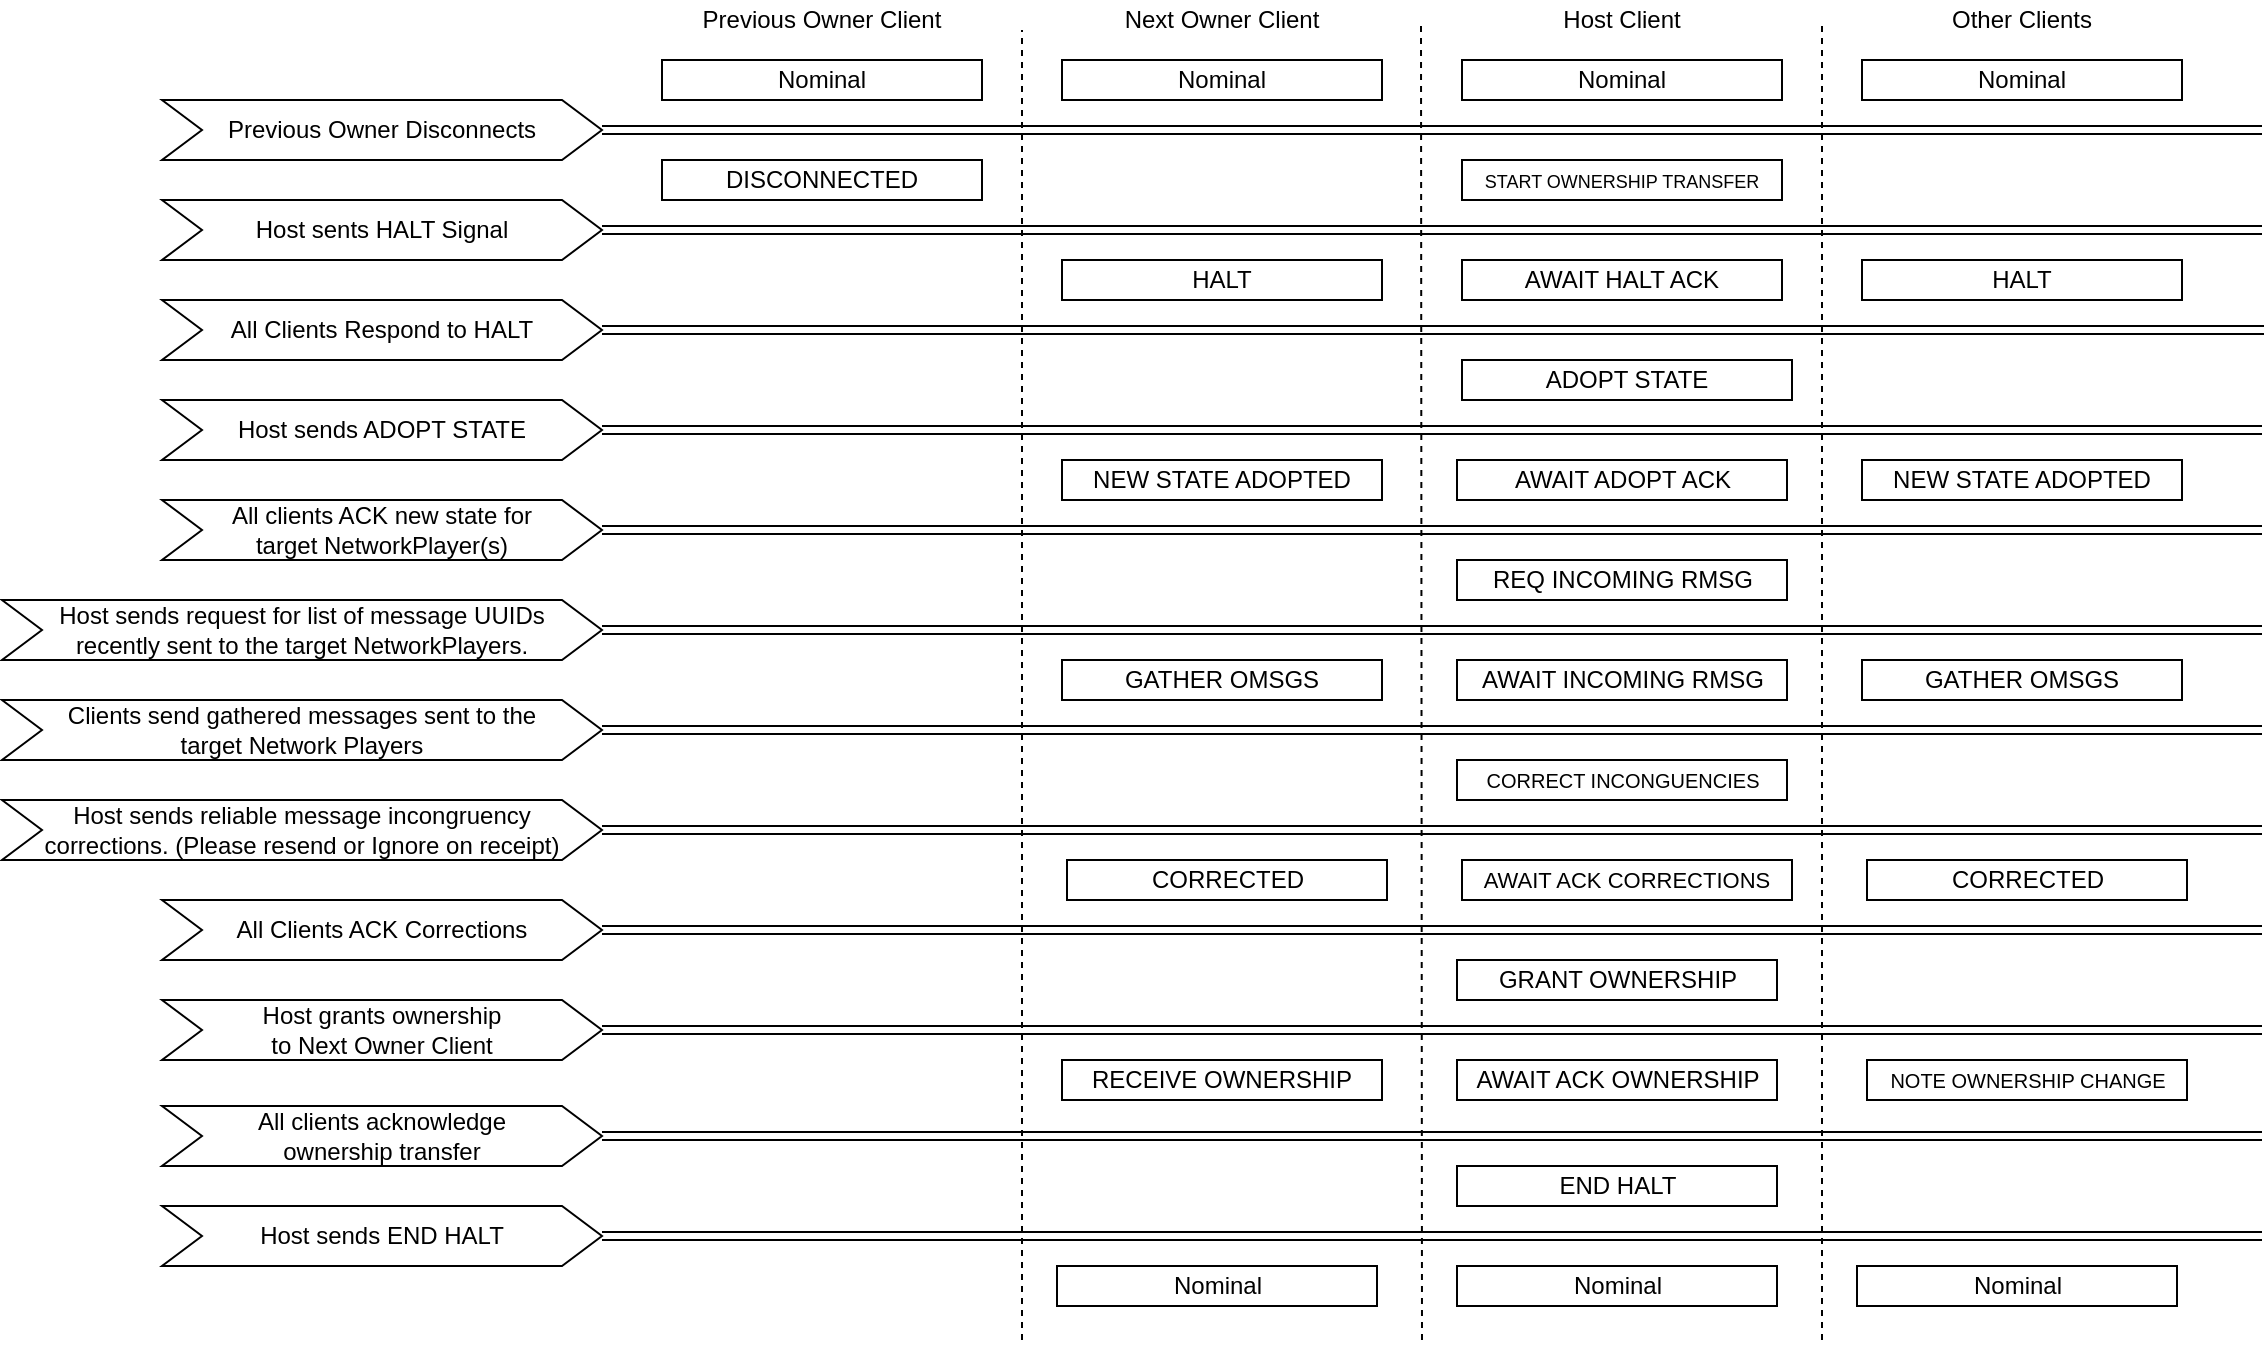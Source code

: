 <mxfile version="12.2.2" type="device" pages="1"><diagram id="dx9t5BKzMQxA7NdsAZn4" name="Page-1"><mxGraphModel dx="1953" dy="756" grid="1" gridSize="10" guides="1" tooltips="1" connect="1" arrows="1" fold="1" page="1" pageScale="1" pageWidth="850" pageHeight="1100" math="0" shadow="0"><root><mxCell id="0"/><mxCell id="1" parent="0"/><mxCell id="hsrSLGRtc2WSHfjiW-9z-3" value="" style="endArrow=none;dashed=1;html=1;" edge="1" parent="1"><mxGeometry width="50" height="50" relative="1" as="geometry"><mxPoint x="200" y="680" as="sourcePoint"/><mxPoint x="200" y="25" as="targetPoint"/></mxGeometry></mxCell><mxCell id="hsrSLGRtc2WSHfjiW-9z-11" value="" style="endArrow=none;dashed=1;html=1;" edge="1" parent="1"><mxGeometry width="50" height="50" relative="1" as="geometry"><mxPoint x="400" y="680" as="sourcePoint"/><mxPoint x="399.5" y="20" as="targetPoint"/></mxGeometry></mxCell><mxCell id="hsrSLGRtc2WSHfjiW-9z-12" value="Previous Owner Client" style="text;html=1;strokeColor=none;fillColor=none;align=center;verticalAlign=middle;whiteSpace=wrap;rounded=0;" vertex="1" parent="1"><mxGeometry y="10" width="200" height="20" as="geometry"/></mxCell><mxCell id="hsrSLGRtc2WSHfjiW-9z-13" value="Nominal" style="rounded=1;whiteSpace=wrap;html=1;arcSize=0;" vertex="1" parent="1"><mxGeometry x="20" y="40" width="160" height="20" as="geometry"/></mxCell><mxCell id="hsrSLGRtc2WSHfjiW-9z-14" value="Other Clients" style="text;html=1;strokeColor=none;fillColor=none;align=center;verticalAlign=middle;whiteSpace=wrap;rounded=0;" vertex="1" parent="1"><mxGeometry x="620" y="10" width="160" height="20" as="geometry"/></mxCell><mxCell id="hsrSLGRtc2WSHfjiW-9z-18" style="edgeStyle=orthogonalEdgeStyle;rounded=0;orthogonalLoop=1;jettySize=auto;html=1;exitX=1;exitY=0.5;exitDx=0;exitDy=0;shape=link;" edge="1" parent="1" source="hsrSLGRtc2WSHfjiW-9z-17"><mxGeometry relative="1" as="geometry"><mxPoint x="820" y="75" as="targetPoint"/></mxGeometry></mxCell><mxCell id="hsrSLGRtc2WSHfjiW-9z-17" value="Previous Owner Disconnects" style="shape=step;perimeter=stepPerimeter;whiteSpace=wrap;html=1;fixedSize=1;" vertex="1" parent="1"><mxGeometry x="-230" y="60" width="220" height="30" as="geometry"/></mxCell><mxCell id="hsrSLGRtc2WSHfjiW-9z-20" style="edgeStyle=orthogonalEdgeStyle;rounded=0;orthogonalLoop=1;jettySize=auto;html=1;exitX=1;exitY=0.5;exitDx=0;exitDy=0;shape=link;" edge="1" parent="1" source="hsrSLGRtc2WSHfjiW-9z-21"><mxGeometry relative="1" as="geometry"><mxPoint x="820" y="125" as="targetPoint"/></mxGeometry></mxCell><mxCell id="hsrSLGRtc2WSHfjiW-9z-21" value="Host sents HALT Signal" style="shape=step;perimeter=stepPerimeter;whiteSpace=wrap;html=1;fixedSize=1;" vertex="1" parent="1"><mxGeometry x="-230" y="110" width="220" height="30" as="geometry"/></mxCell><mxCell id="hsrSLGRtc2WSHfjiW-9z-24" style="edgeStyle=orthogonalEdgeStyle;rounded=0;orthogonalLoop=1;jettySize=auto;html=1;exitX=1;exitY=0.5;exitDx=0;exitDy=0;shape=link;" edge="1" parent="1" source="hsrSLGRtc2WSHfjiW-9z-25"><mxGeometry relative="1" as="geometry"><mxPoint x="821" y="175" as="targetPoint"/></mxGeometry></mxCell><mxCell id="hsrSLGRtc2WSHfjiW-9z-25" value="All Clients Respond to HALT" style="shape=step;perimeter=stepPerimeter;whiteSpace=wrap;html=1;fixedSize=1;" vertex="1" parent="1"><mxGeometry x="-230" y="160" width="220" height="30" as="geometry"/></mxCell><mxCell id="hsrSLGRtc2WSHfjiW-9z-26" style="edgeStyle=orthogonalEdgeStyle;rounded=0;orthogonalLoop=1;jettySize=auto;html=1;exitX=1;exitY=0.5;exitDx=0;exitDy=0;shape=link;" edge="1" parent="1" source="hsrSLGRtc2WSHfjiW-9z-27"><mxGeometry relative="1" as="geometry"><mxPoint x="820" y="225" as="targetPoint"/></mxGeometry></mxCell><mxCell id="hsrSLGRtc2WSHfjiW-9z-27" value="Host sends ADOPT STATE" style="shape=step;perimeter=stepPerimeter;whiteSpace=wrap;html=1;fixedSize=1;" vertex="1" parent="1"><mxGeometry x="-230" y="210" width="220" height="30" as="geometry"/></mxCell><mxCell id="hsrSLGRtc2WSHfjiW-9z-31" style="edgeStyle=orthogonalEdgeStyle;rounded=0;orthogonalLoop=1;jettySize=auto;html=1;exitX=1;exitY=0.5;exitDx=0;exitDy=0;shape=link;" edge="1" parent="1" source="hsrSLGRtc2WSHfjiW-9z-32"><mxGeometry relative="1" as="geometry"><mxPoint x="820.0" y="275.0" as="targetPoint"/></mxGeometry></mxCell><mxCell id="hsrSLGRtc2WSHfjiW-9z-32" value="All clients ACK new state for&lt;br&gt;target NetworkPlayer(s)" style="shape=step;perimeter=stepPerimeter;whiteSpace=wrap;html=1;fixedSize=1;" vertex="1" parent="1"><mxGeometry x="-230" y="260" width="220" height="30" as="geometry"/></mxCell><mxCell id="hsrSLGRtc2WSHfjiW-9z-40" style="edgeStyle=orthogonalEdgeStyle;rounded=0;orthogonalLoop=1;jettySize=auto;html=1;exitX=1;exitY=0.5;exitDx=0;exitDy=0;shape=link;" edge="1" parent="1" source="hsrSLGRtc2WSHfjiW-9z-41"><mxGeometry relative="1" as="geometry"><mxPoint x="820.0" y="325" as="targetPoint"/></mxGeometry></mxCell><mxCell id="hsrSLGRtc2WSHfjiW-9z-41" value="Host sends request for list of message UUIDs&lt;br&gt;recently sent to the target NetworkPlayers." style="shape=step;perimeter=stepPerimeter;whiteSpace=wrap;html=1;fixedSize=1;" vertex="1" parent="1"><mxGeometry x="-310" y="310" width="300" height="30" as="geometry"/></mxCell><mxCell id="hsrSLGRtc2WSHfjiW-9z-47" value="" style="endArrow=none;dashed=1;html=1;" edge="1" parent="1"><mxGeometry width="50" height="50" relative="1" as="geometry"><mxPoint x="600" y="680" as="sourcePoint"/><mxPoint x="600" y="20.0" as="targetPoint"/></mxGeometry></mxCell><mxCell id="hsrSLGRtc2WSHfjiW-9z-48" value="Next Owner Client" style="text;html=1;strokeColor=none;fillColor=none;align=center;verticalAlign=middle;whiteSpace=wrap;rounded=0;" vertex="1" parent="1"><mxGeometry x="200" y="10" width="200" height="20" as="geometry"/></mxCell><mxCell id="hsrSLGRtc2WSHfjiW-9z-49" value="Host Client" style="text;html=1;strokeColor=none;fillColor=none;align=center;verticalAlign=middle;whiteSpace=wrap;rounded=0;" vertex="1" parent="1"><mxGeometry x="400" y="10" width="200" height="20" as="geometry"/></mxCell><mxCell id="hsrSLGRtc2WSHfjiW-9z-53" value="Nominal" style="rounded=1;whiteSpace=wrap;html=1;arcSize=0;" vertex="1" parent="1"><mxGeometry x="220" y="40" width="160" height="20" as="geometry"/></mxCell><mxCell id="hsrSLGRtc2WSHfjiW-9z-54" value="Nominal" style="rounded=1;whiteSpace=wrap;html=1;arcSize=0;" vertex="1" parent="1"><mxGeometry x="420" y="40" width="160" height="20" as="geometry"/></mxCell><mxCell id="hsrSLGRtc2WSHfjiW-9z-55" value="Nominal" style="rounded=1;whiteSpace=wrap;html=1;arcSize=0;" vertex="1" parent="1"><mxGeometry x="620" y="40" width="160" height="20" as="geometry"/></mxCell><mxCell id="hsrSLGRtc2WSHfjiW-9z-56" value="DISCONNECTED" style="rounded=1;whiteSpace=wrap;html=1;arcSize=0;" vertex="1" parent="1"><mxGeometry x="20" y="90" width="160" height="20" as="geometry"/></mxCell><mxCell id="hsrSLGRtc2WSHfjiW-9z-57" value="&lt;font style=&quot;font-size: 9px&quot;&gt;START OWNERSHIP TRANSFER&lt;/font&gt;" style="rounded=1;whiteSpace=wrap;html=1;arcSize=0;" vertex="1" parent="1"><mxGeometry x="420" y="90" width="160" height="20" as="geometry"/></mxCell><mxCell id="hsrSLGRtc2WSHfjiW-9z-58" value="HALT" style="rounded=1;whiteSpace=wrap;html=1;arcSize=0;" vertex="1" parent="1"><mxGeometry x="220" y="140" width="160" height="20" as="geometry"/></mxCell><mxCell id="hsrSLGRtc2WSHfjiW-9z-59" value="HALT" style="rounded=1;whiteSpace=wrap;html=1;arcSize=0;" vertex="1" parent="1"><mxGeometry x="620" y="140" width="160" height="20" as="geometry"/></mxCell><mxCell id="hsrSLGRtc2WSHfjiW-9z-60" value="&lt;font style=&quot;font-size: 12px&quot;&gt;AWAIT HALT ACK&lt;/font&gt;" style="rounded=1;whiteSpace=wrap;html=1;arcSize=0;" vertex="1" parent="1"><mxGeometry x="420" y="140" width="160" height="20" as="geometry"/></mxCell><mxCell id="hsrSLGRtc2WSHfjiW-9z-61" value="&lt;font style=&quot;font-size: 12px&quot;&gt;ADOPT STATE&lt;/font&gt;" style="rounded=1;whiteSpace=wrap;html=1;arcSize=0;" vertex="1" parent="1"><mxGeometry x="420" y="190" width="165" height="20" as="geometry"/></mxCell><mxCell id="hsrSLGRtc2WSHfjiW-9z-62" value="NEW STATE ADOPTED" style="rounded=1;whiteSpace=wrap;html=1;arcSize=0;" vertex="1" parent="1"><mxGeometry x="220" y="240" width="160" height="20" as="geometry"/></mxCell><mxCell id="hsrSLGRtc2WSHfjiW-9z-63" value="NEW STATE ADOPTED" style="rounded=1;whiteSpace=wrap;html=1;arcSize=0;" vertex="1" parent="1"><mxGeometry x="620" y="240" width="160" height="20" as="geometry"/></mxCell><mxCell id="hsrSLGRtc2WSHfjiW-9z-64" value="&lt;font style=&quot;font-size: 12px&quot;&gt;REQ INCOMING RMSG&lt;/font&gt;" style="rounded=1;whiteSpace=wrap;html=1;arcSize=0;" vertex="1" parent="1"><mxGeometry x="417.5" y="290" width="165" height="20" as="geometry"/></mxCell><mxCell id="hsrSLGRtc2WSHfjiW-9z-65" value="&lt;font style=&quot;font-size: 12px&quot;&gt;AWAIT ADOPT ACK&lt;/font&gt;" style="rounded=1;whiteSpace=wrap;html=1;arcSize=0;" vertex="1" parent="1"><mxGeometry x="417.5" y="240" width="165" height="20" as="geometry"/></mxCell><mxCell id="hsrSLGRtc2WSHfjiW-9z-66" value="&lt;font style=&quot;font-size: 12px&quot;&gt;AWAIT INCOMING RMSG&lt;/font&gt;" style="rounded=1;whiteSpace=wrap;html=1;arcSize=0;" vertex="1" parent="1"><mxGeometry x="417.5" y="340" width="165" height="20" as="geometry"/></mxCell><mxCell id="hsrSLGRtc2WSHfjiW-9z-67" value="GATHER OMSGS" style="rounded=1;whiteSpace=wrap;html=1;arcSize=0;" vertex="1" parent="1"><mxGeometry x="220" y="340" width="160" height="20" as="geometry"/></mxCell><mxCell id="hsrSLGRtc2WSHfjiW-9z-68" value="GATHER OMSGS" style="rounded=1;whiteSpace=wrap;html=1;arcSize=0;" vertex="1" parent="1"><mxGeometry x="620" y="340" width="160" height="20" as="geometry"/></mxCell><mxCell id="hsrSLGRtc2WSHfjiW-9z-69" style="edgeStyle=orthogonalEdgeStyle;rounded=0;orthogonalLoop=1;jettySize=auto;html=1;exitX=1;exitY=0.5;exitDx=0;exitDy=0;shape=link;" edge="1" parent="1" source="hsrSLGRtc2WSHfjiW-9z-70"><mxGeometry relative="1" as="geometry"><mxPoint x="820" y="375" as="targetPoint"/></mxGeometry></mxCell><mxCell id="hsrSLGRtc2WSHfjiW-9z-70" value="Clients send gathered messages sent to the&lt;br&gt;target Network Players" style="shape=step;perimeter=stepPerimeter;whiteSpace=wrap;html=1;fixedSize=1;" vertex="1" parent="1"><mxGeometry x="-310" y="360" width="300" height="30" as="geometry"/></mxCell><mxCell id="hsrSLGRtc2WSHfjiW-9z-72" value="&lt;font style=&quot;font-size: 10px&quot;&gt;CORRECT INCONGUENCIES&lt;/font&gt;" style="rounded=1;whiteSpace=wrap;html=1;arcSize=0;" vertex="1" parent="1"><mxGeometry x="417.5" y="390" width="165" height="20" as="geometry"/></mxCell><mxCell id="hsrSLGRtc2WSHfjiW-9z-73" style="edgeStyle=orthogonalEdgeStyle;rounded=0;orthogonalLoop=1;jettySize=auto;html=1;exitX=1;exitY=0.5;exitDx=0;exitDy=0;shape=link;" edge="1" parent="1" source="hsrSLGRtc2WSHfjiW-9z-74"><mxGeometry relative="1" as="geometry"><mxPoint x="820" y="425" as="targetPoint"/></mxGeometry></mxCell><mxCell id="hsrSLGRtc2WSHfjiW-9z-74" value="Host sends reliable message incongruency&lt;br&gt;corrections. (Please resend or Ignore on receipt)" style="shape=step;perimeter=stepPerimeter;whiteSpace=wrap;html=1;fixedSize=1;" vertex="1" parent="1"><mxGeometry x="-310" y="410" width="300" height="30" as="geometry"/></mxCell><mxCell id="hsrSLGRtc2WSHfjiW-9z-75" value="CORRECTED" style="rounded=1;whiteSpace=wrap;html=1;arcSize=0;" vertex="1" parent="1"><mxGeometry x="222.5" y="440" width="160" height="20" as="geometry"/></mxCell><mxCell id="hsrSLGRtc2WSHfjiW-9z-76" value="CORRECTED" style="rounded=1;whiteSpace=wrap;html=1;arcSize=0;" vertex="1" parent="1"><mxGeometry x="622.5" y="440" width="160" height="20" as="geometry"/></mxCell><mxCell id="hsrSLGRtc2WSHfjiW-9z-77" style="edgeStyle=orthogonalEdgeStyle;rounded=0;orthogonalLoop=1;jettySize=auto;html=1;exitX=1;exitY=0.5;exitDx=0;exitDy=0;shape=link;" edge="1" parent="1" source="hsrSLGRtc2WSHfjiW-9z-78"><mxGeometry relative="1" as="geometry"><mxPoint x="820.0" y="475" as="targetPoint"/></mxGeometry></mxCell><mxCell id="hsrSLGRtc2WSHfjiW-9z-78" value="All Clients ACK Corrections" style="shape=step;perimeter=stepPerimeter;whiteSpace=wrap;html=1;fixedSize=1;" vertex="1" parent="1"><mxGeometry x="-230" y="460" width="220" height="30" as="geometry"/></mxCell><mxCell id="hsrSLGRtc2WSHfjiW-9z-79" value="&lt;font style=&quot;font-size: 11px&quot;&gt;AWAIT ACK CORRECTIONS&lt;/font&gt;" style="rounded=1;whiteSpace=wrap;html=1;arcSize=0;" vertex="1" parent="1"><mxGeometry x="420" y="440" width="165" height="20" as="geometry"/></mxCell><mxCell id="hsrSLGRtc2WSHfjiW-9z-80" style="edgeStyle=orthogonalEdgeStyle;rounded=0;orthogonalLoop=1;jettySize=auto;html=1;exitX=1;exitY=0.5;exitDx=0;exitDy=0;shape=link;" edge="1" parent="1" source="hsrSLGRtc2WSHfjiW-9z-81"><mxGeometry relative="1" as="geometry"><mxPoint x="820.0" y="525" as="targetPoint"/></mxGeometry></mxCell><mxCell id="hsrSLGRtc2WSHfjiW-9z-81" value="Host grants ownership&lt;br&gt;to Next Owner Client" style="shape=step;perimeter=stepPerimeter;whiteSpace=wrap;html=1;fixedSize=1;" vertex="1" parent="1"><mxGeometry x="-230" y="510" width="220" height="30" as="geometry"/></mxCell><mxCell id="hsrSLGRtc2WSHfjiW-9z-82" value="GRANT OWNERSHIP" style="rounded=1;whiteSpace=wrap;html=1;arcSize=0;" vertex="1" parent="1"><mxGeometry x="417.5" y="490" width="160" height="20" as="geometry"/></mxCell><mxCell id="hsrSLGRtc2WSHfjiW-9z-83" value="RECEIVE OWNERSHIP" style="rounded=1;whiteSpace=wrap;html=1;arcSize=0;" vertex="1" parent="1"><mxGeometry x="220" y="540" width="160" height="20" as="geometry"/></mxCell><mxCell id="hsrSLGRtc2WSHfjiW-9z-84" value="&lt;span style=&quot;color: rgba(0 , 0 , 0 , 0) ; font-family: &amp;#34;helvetica&amp;#34; , &amp;#34;arial&amp;#34; , sans-serif ; font-size: 0px&quot;&gt;%3CmxGraphModel%3E%3Croot%3E%3CmxCell%20id%3D%220%22%2F%3E%3CmxCell%20id%3D%221%22%20parent%3D%220%22%2F%3E%3CmxCell%20id%3D%222%22%20value%3D%22GRANT%20OWNERSHIP%22%20style%3D%22rounded%3D1%3BwhiteSpace%3Dwrap%3Bhtml%3D1%3BarcSize%3D0%3B%22%20vertex%3D%221%22%20parent%3D%221%22%3E%3CmxGeometry%20x%3D%22417.5%22%20y%3D%22490%22%20width%3D%22160%22%20height%3D%2220%22%20as%3D%22geometry%22%2F%3E%3C%2FmxCell%3E%3C%2Froot%3E%3C%2FmxGraphModel%3E&lt;/span&gt;" style="text;html=1;resizable=0;points=[];autosize=1;align=left;verticalAlign=top;spacingTop=-4;" vertex="1" parent="1"><mxGeometry x="471" y="553" width="20" height="20" as="geometry"/></mxCell><mxCell id="hsrSLGRtc2WSHfjiW-9z-87" value="AWAIT ACK OWNERSHIP" style="rounded=1;whiteSpace=wrap;html=1;arcSize=0;" vertex="1" parent="1"><mxGeometry x="417.5" y="540" width="160" height="20" as="geometry"/></mxCell><mxCell id="hsrSLGRtc2WSHfjiW-9z-91" style="edgeStyle=orthogonalEdgeStyle;rounded=0;orthogonalLoop=1;jettySize=auto;html=1;exitX=1;exitY=0.5;exitDx=0;exitDy=0;shape=link;" edge="1" parent="1" source="hsrSLGRtc2WSHfjiW-9z-92"><mxGeometry relative="1" as="geometry"><mxPoint x="820.0" y="578" as="targetPoint"/></mxGeometry></mxCell><mxCell id="hsrSLGRtc2WSHfjiW-9z-92" value="All clients acknowledge&lt;br&gt;ownership transfer" style="shape=step;perimeter=stepPerimeter;whiteSpace=wrap;html=1;fixedSize=1;" vertex="1" parent="1"><mxGeometry x="-230" y="563" width="220" height="30" as="geometry"/></mxCell><mxCell id="hsrSLGRtc2WSHfjiW-9z-95" value="&lt;font style=&quot;font-size: 10px&quot;&gt;NOTE OWNERSHIP CHANGE&lt;/font&gt;" style="rounded=1;whiteSpace=wrap;html=1;arcSize=0;" vertex="1" parent="1"><mxGeometry x="622.5" y="540" width="160" height="20" as="geometry"/></mxCell><mxCell id="hsrSLGRtc2WSHfjiW-9z-97" value="END HALT" style="rounded=1;whiteSpace=wrap;html=1;arcSize=0;" vertex="1" parent="1"><mxGeometry x="417.5" y="593" width="160" height="20" as="geometry"/></mxCell><mxCell id="hsrSLGRtc2WSHfjiW-9z-98" style="edgeStyle=orthogonalEdgeStyle;rounded=0;orthogonalLoop=1;jettySize=auto;html=1;exitX=1;exitY=0.5;exitDx=0;exitDy=0;shape=link;" edge="1" parent="1" source="hsrSLGRtc2WSHfjiW-9z-99"><mxGeometry relative="1" as="geometry"><mxPoint x="820.0" y="628" as="targetPoint"/></mxGeometry></mxCell><mxCell id="hsrSLGRtc2WSHfjiW-9z-99" value="Host sends END HALT" style="shape=step;perimeter=stepPerimeter;whiteSpace=wrap;html=1;fixedSize=1;" vertex="1" parent="1"><mxGeometry x="-230" y="613" width="220" height="30" as="geometry"/></mxCell><mxCell id="hsrSLGRtc2WSHfjiW-9z-100" value="Nominal" style="rounded=1;whiteSpace=wrap;html=1;arcSize=0;" vertex="1" parent="1"><mxGeometry x="217.5" y="643" width="160" height="20" as="geometry"/></mxCell><mxCell id="hsrSLGRtc2WSHfjiW-9z-101" value="Nominal" style="rounded=1;whiteSpace=wrap;html=1;arcSize=0;" vertex="1" parent="1"><mxGeometry x="417.5" y="643" width="160" height="20" as="geometry"/></mxCell><mxCell id="hsrSLGRtc2WSHfjiW-9z-102" value="Nominal" style="rounded=1;whiteSpace=wrap;html=1;arcSize=0;" vertex="1" parent="1"><mxGeometry x="617.5" y="643" width="160" height="20" as="geometry"/></mxCell></root></mxGraphModel></diagram></mxfile>